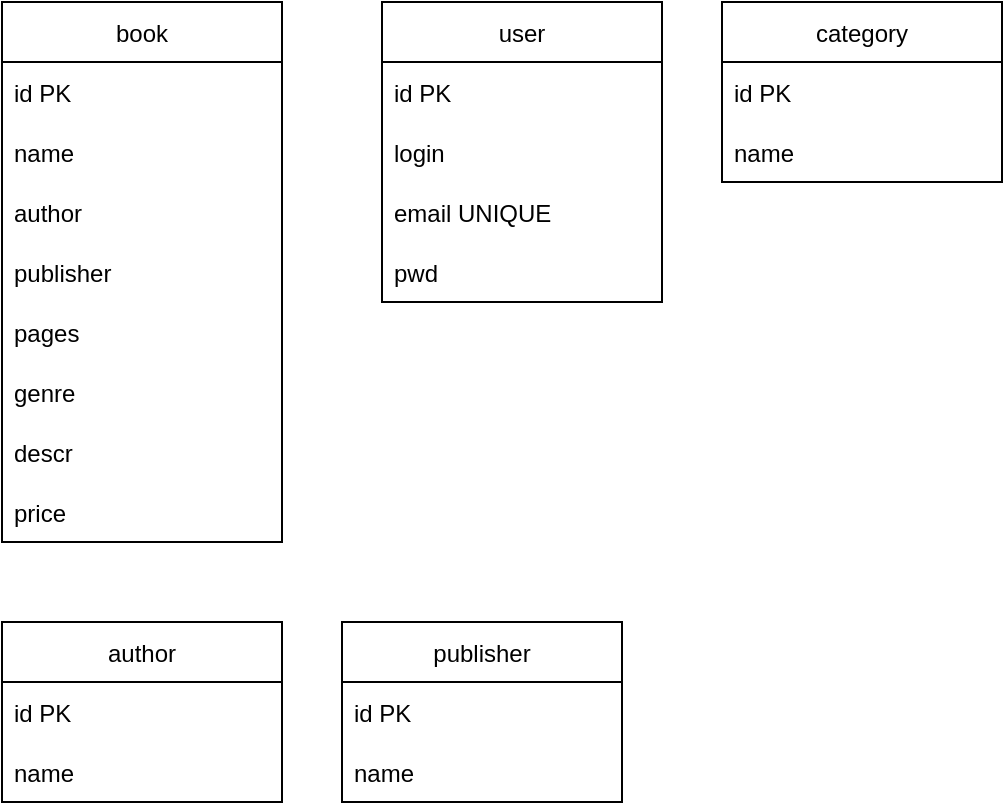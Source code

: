 <mxfile version="17.4.3" type="device"><diagram id="-UGLDM06Vpyr5sJBl9Tg" name="Page-1"><mxGraphModel dx="1037" dy="587" grid="1" gridSize="10" guides="1" tooltips="1" connect="1" arrows="1" fold="1" page="1" pageScale="1" pageWidth="850" pageHeight="1100" math="0" shadow="0"><root><mxCell id="0"/><mxCell id="1" parent="0"/><mxCell id="W-MMnirK7nnZFeqvYW6b-2" value="book" style="swimlane;fontStyle=0;childLayout=stackLayout;horizontal=1;startSize=30;horizontalStack=0;resizeParent=1;resizeParentMax=0;resizeLast=0;collapsible=1;marginBottom=0;" parent="1" vertex="1"><mxGeometry x="120" y="80" width="140" height="270" as="geometry"/></mxCell><mxCell id="W-MMnirK7nnZFeqvYW6b-18" value="id PK" style="text;strokeColor=none;fillColor=none;align=left;verticalAlign=middle;spacingLeft=4;spacingRight=4;overflow=hidden;points=[[0,0.5],[1,0.5]];portConstraint=eastwest;rotatable=0;" parent="W-MMnirK7nnZFeqvYW6b-2" vertex="1"><mxGeometry y="30" width="140" height="30" as="geometry"/></mxCell><mxCell id="W-MMnirK7nnZFeqvYW6b-4" value="name" style="text;strokeColor=none;fillColor=none;align=left;verticalAlign=middle;spacingLeft=4;spacingRight=4;overflow=hidden;points=[[0,0.5],[1,0.5]];portConstraint=eastwest;rotatable=0;" parent="W-MMnirK7nnZFeqvYW6b-2" vertex="1"><mxGeometry y="60" width="140" height="30" as="geometry"/></mxCell><mxCell id="W-MMnirK7nnZFeqvYW6b-5" value="author" style="text;strokeColor=none;fillColor=none;align=left;verticalAlign=middle;spacingLeft=4;spacingRight=4;overflow=hidden;points=[[0,0.5],[1,0.5]];portConstraint=eastwest;rotatable=0;" parent="W-MMnirK7nnZFeqvYW6b-2" vertex="1"><mxGeometry y="90" width="140" height="30" as="geometry"/></mxCell><mxCell id="W-MMnirK7nnZFeqvYW6b-6" value="publisher" style="text;strokeColor=none;fillColor=none;align=left;verticalAlign=middle;spacingLeft=4;spacingRight=4;overflow=hidden;points=[[0,0.5],[1,0.5]];portConstraint=eastwest;rotatable=0;" parent="W-MMnirK7nnZFeqvYW6b-2" vertex="1"><mxGeometry y="120" width="140" height="30" as="geometry"/></mxCell><mxCell id="W-MMnirK7nnZFeqvYW6b-7" value="pages" style="text;strokeColor=none;fillColor=none;align=left;verticalAlign=middle;spacingLeft=4;spacingRight=4;overflow=hidden;points=[[0,0.5],[1,0.5]];portConstraint=eastwest;rotatable=0;" parent="W-MMnirK7nnZFeqvYW6b-2" vertex="1"><mxGeometry y="150" width="140" height="30" as="geometry"/></mxCell><mxCell id="W-MMnirK7nnZFeqvYW6b-8" value="genre" style="text;strokeColor=none;fillColor=none;align=left;verticalAlign=middle;spacingLeft=4;spacingRight=4;overflow=hidden;points=[[0,0.5],[1,0.5]];portConstraint=eastwest;rotatable=0;" parent="W-MMnirK7nnZFeqvYW6b-2" vertex="1"><mxGeometry y="180" width="140" height="30" as="geometry"/></mxCell><mxCell id="W-MMnirK7nnZFeqvYW6b-9" value="descr" style="text;strokeColor=none;fillColor=none;align=left;verticalAlign=middle;spacingLeft=4;spacingRight=4;overflow=hidden;points=[[0,0.5],[1,0.5]];portConstraint=eastwest;rotatable=0;" parent="W-MMnirK7nnZFeqvYW6b-2" vertex="1"><mxGeometry y="210" width="140" height="30" as="geometry"/></mxCell><mxCell id="W-MMnirK7nnZFeqvYW6b-19" value="price" style="text;strokeColor=none;fillColor=none;align=left;verticalAlign=middle;spacingLeft=4;spacingRight=4;overflow=hidden;points=[[0,0.5],[1,0.5]];portConstraint=eastwest;rotatable=0;" parent="W-MMnirK7nnZFeqvYW6b-2" vertex="1"><mxGeometry y="240" width="140" height="30" as="geometry"/></mxCell><mxCell id="W-MMnirK7nnZFeqvYW6b-10" value="user" style="swimlane;fontStyle=0;childLayout=stackLayout;horizontal=1;startSize=30;horizontalStack=0;resizeParent=1;resizeParentMax=0;resizeLast=0;collapsible=1;marginBottom=0;" parent="1" vertex="1"><mxGeometry x="310" y="80" width="140" height="150" as="geometry"/></mxCell><mxCell id="W-MMnirK7nnZFeqvYW6b-17" value="id PK" style="text;strokeColor=none;fillColor=none;align=left;verticalAlign=middle;spacingLeft=4;spacingRight=4;overflow=hidden;points=[[0,0.5],[1,0.5]];portConstraint=eastwest;rotatable=0;" parent="W-MMnirK7nnZFeqvYW6b-10" vertex="1"><mxGeometry y="30" width="140" height="30" as="geometry"/></mxCell><mxCell id="W-MMnirK7nnZFeqvYW6b-12" value="login" style="text;strokeColor=none;fillColor=none;align=left;verticalAlign=middle;spacingLeft=4;spacingRight=4;overflow=hidden;points=[[0,0.5],[1,0.5]];portConstraint=eastwest;rotatable=0;" parent="W-MMnirK7nnZFeqvYW6b-10" vertex="1"><mxGeometry y="60" width="140" height="30" as="geometry"/></mxCell><mxCell id="W-MMnirK7nnZFeqvYW6b-13" value="email UNIQUE" style="text;strokeColor=none;fillColor=none;align=left;verticalAlign=middle;spacingLeft=4;spacingRight=4;overflow=hidden;points=[[0,0.5],[1,0.5]];portConstraint=eastwest;rotatable=0;" parent="W-MMnirK7nnZFeqvYW6b-10" vertex="1"><mxGeometry y="90" width="140" height="30" as="geometry"/></mxCell><mxCell id="W-MMnirK7nnZFeqvYW6b-14" value="pwd" style="text;strokeColor=none;fillColor=none;align=left;verticalAlign=middle;spacingLeft=4;spacingRight=4;overflow=hidden;points=[[0,0.5],[1,0.5]];portConstraint=eastwest;rotatable=0;" parent="W-MMnirK7nnZFeqvYW6b-10" vertex="1"><mxGeometry y="120" width="140" height="30" as="geometry"/></mxCell><mxCell id="W-MMnirK7nnZFeqvYW6b-21" value="category" style="swimlane;fontStyle=0;childLayout=stackLayout;horizontal=1;startSize=30;horizontalStack=0;resizeParent=1;resizeParentMax=0;resizeLast=0;collapsible=1;marginBottom=0;" parent="1" vertex="1"><mxGeometry x="480" y="80" width="140" height="90" as="geometry"/></mxCell><mxCell id="W-MMnirK7nnZFeqvYW6b-22" value="id PK" style="text;strokeColor=none;fillColor=none;align=left;verticalAlign=middle;spacingLeft=4;spacingRight=4;overflow=hidden;points=[[0,0.5],[1,0.5]];portConstraint=eastwest;rotatable=0;" parent="W-MMnirK7nnZFeqvYW6b-21" vertex="1"><mxGeometry y="30" width="140" height="30" as="geometry"/></mxCell><mxCell id="W-MMnirK7nnZFeqvYW6b-23" value="name" style="text;strokeColor=none;fillColor=none;align=left;verticalAlign=middle;spacingLeft=4;spacingRight=4;overflow=hidden;points=[[0,0.5],[1,0.5]];portConstraint=eastwest;rotatable=0;" parent="W-MMnirK7nnZFeqvYW6b-21" vertex="1"><mxGeometry y="60" width="140" height="30" as="geometry"/></mxCell><mxCell id="jnoAgOvQ0OEdxxz6g4Hc-1" value="author" style="swimlane;fontStyle=0;childLayout=stackLayout;horizontal=1;startSize=30;horizontalStack=0;resizeParent=1;resizeParentMax=0;resizeLast=0;collapsible=1;marginBottom=0;" vertex="1" parent="1"><mxGeometry x="120" y="390" width="140" height="90" as="geometry"/></mxCell><mxCell id="jnoAgOvQ0OEdxxz6g4Hc-2" value="id PK" style="text;strokeColor=none;fillColor=none;align=left;verticalAlign=middle;spacingLeft=4;spacingRight=4;overflow=hidden;points=[[0,0.5],[1,0.5]];portConstraint=eastwest;rotatable=0;" vertex="1" parent="jnoAgOvQ0OEdxxz6g4Hc-1"><mxGeometry y="30" width="140" height="30" as="geometry"/></mxCell><mxCell id="jnoAgOvQ0OEdxxz6g4Hc-3" value="name" style="text;strokeColor=none;fillColor=none;align=left;verticalAlign=middle;spacingLeft=4;spacingRight=4;overflow=hidden;points=[[0,0.5],[1,0.5]];portConstraint=eastwest;rotatable=0;" vertex="1" parent="jnoAgOvQ0OEdxxz6g4Hc-1"><mxGeometry y="60" width="140" height="30" as="geometry"/></mxCell><mxCell id="jnoAgOvQ0OEdxxz6g4Hc-4" value="publisher" style="swimlane;fontStyle=0;childLayout=stackLayout;horizontal=1;startSize=30;horizontalStack=0;resizeParent=1;resizeParentMax=0;resizeLast=0;collapsible=1;marginBottom=0;" vertex="1" parent="1"><mxGeometry x="290" y="390" width="140" height="90" as="geometry"/></mxCell><mxCell id="jnoAgOvQ0OEdxxz6g4Hc-5" value="id PK" style="text;strokeColor=none;fillColor=none;align=left;verticalAlign=middle;spacingLeft=4;spacingRight=4;overflow=hidden;points=[[0,0.5],[1,0.5]];portConstraint=eastwest;rotatable=0;" vertex="1" parent="jnoAgOvQ0OEdxxz6g4Hc-4"><mxGeometry y="30" width="140" height="30" as="geometry"/></mxCell><mxCell id="jnoAgOvQ0OEdxxz6g4Hc-6" value="name" style="text;strokeColor=none;fillColor=none;align=left;verticalAlign=middle;spacingLeft=4;spacingRight=4;overflow=hidden;points=[[0,0.5],[1,0.5]];portConstraint=eastwest;rotatable=0;" vertex="1" parent="jnoAgOvQ0OEdxxz6g4Hc-4"><mxGeometry y="60" width="140" height="30" as="geometry"/></mxCell></root></mxGraphModel></diagram></mxfile>